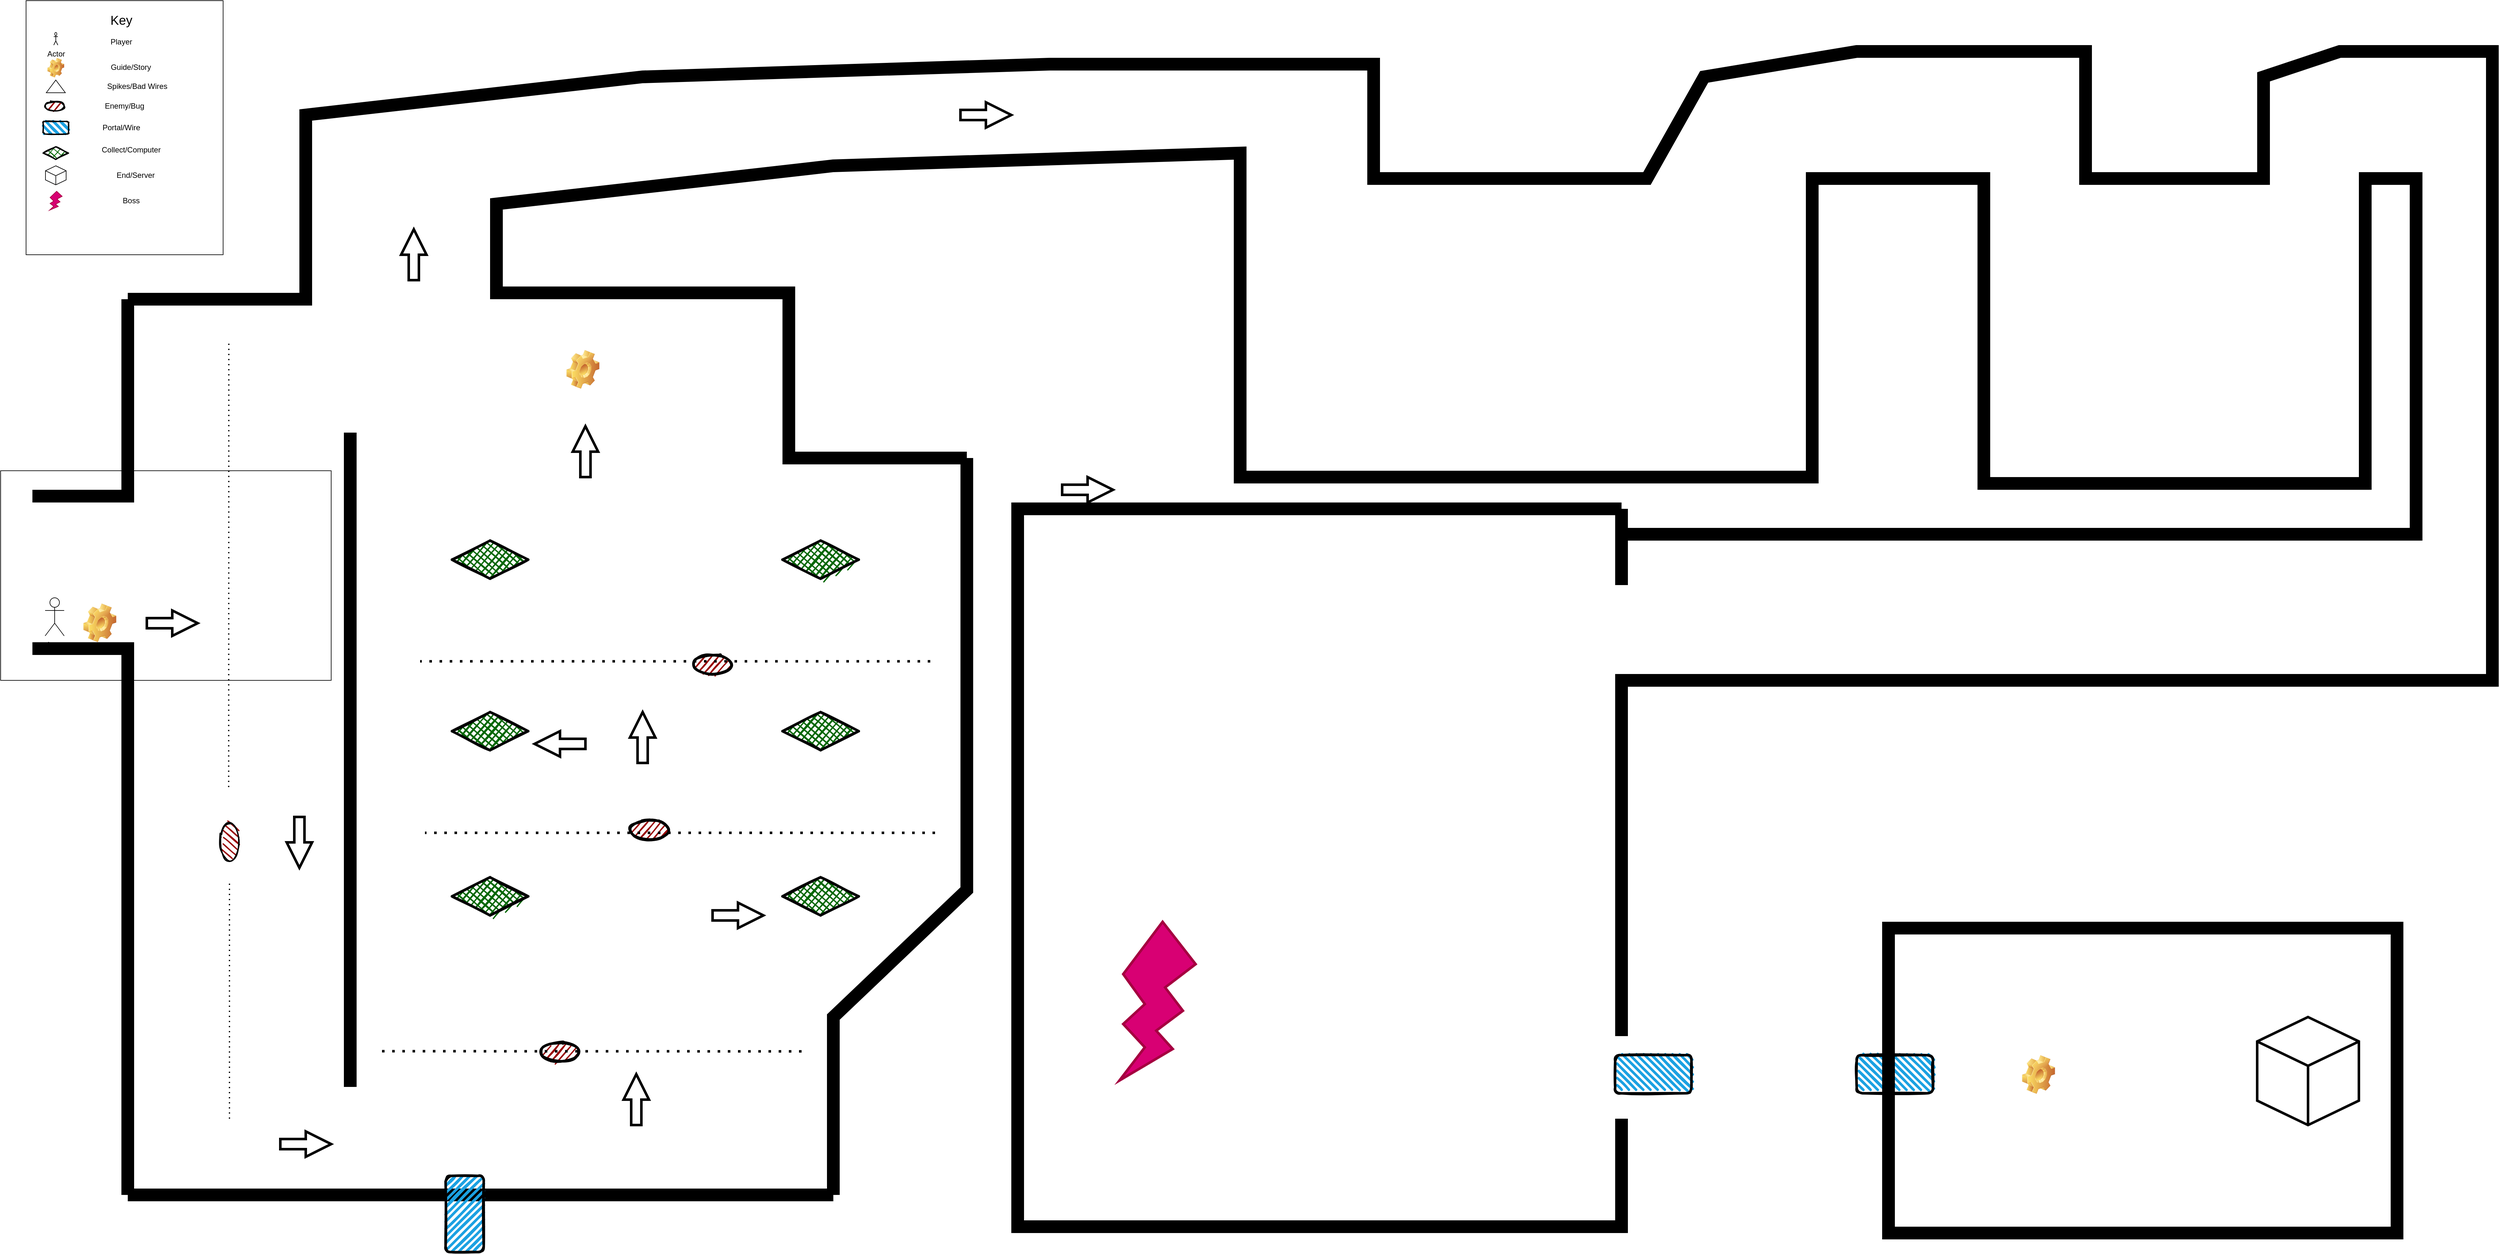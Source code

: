 <mxfile version="28.2.0">
  <diagram name="Page-1" id="zgL6Di7iJ0Y1lWAI3NUE">
    <mxGraphModel dx="6440" dy="1575" grid="1" gridSize="10" guides="1" tooltips="1" connect="1" arrows="1" fold="1" page="1" pageScale="1" pageWidth="4000" pageHeight="2100" math="0" shadow="0">
      <root>
        <mxCell id="0" />
        <mxCell id="1" parent="0" />
        <mxCell id="pp7TLM8EPcdy0YVc-8Af-1" value="" style="rounded=0;whiteSpace=wrap;html=1;fillColor=none;strokeColor=light-dark(#000000,#FF1313);" parent="1" vertex="1">
          <mxGeometry x="-4000" y="780" width="520" height="330" as="geometry" />
        </mxCell>
        <mxCell id="pp7TLM8EPcdy0YVc-8Af-3" value="" style="endArrow=none;html=1;rounded=0;strokeWidth=20;" parent="1" edge="1">
          <mxGeometry width="50" height="50" relative="1" as="geometry">
            <mxPoint x="-3950" y="820" as="sourcePoint" />
            <mxPoint x="-3800" y="510" as="targetPoint" />
            <Array as="points">
              <mxPoint x="-3800" y="820" />
            </Array>
          </mxGeometry>
        </mxCell>
        <mxCell id="pp7TLM8EPcdy0YVc-8Af-4" value="" style="endArrow=none;html=1;rounded=0;strokeWidth=20;" parent="1" edge="1">
          <mxGeometry width="50" height="50" relative="1" as="geometry">
            <mxPoint x="-3950" y="1060" as="sourcePoint" />
            <mxPoint x="-3800" y="1920" as="targetPoint" />
            <Array as="points">
              <mxPoint x="-3800" y="1060" />
            </Array>
          </mxGeometry>
        </mxCell>
        <mxCell id="pp7TLM8EPcdy0YVc-8Af-5" value="" style="endArrow=none;html=1;rounded=0;strokeWidth=20;" parent="1" edge="1">
          <mxGeometry width="50" height="50" relative="1" as="geometry">
            <mxPoint x="-3800" y="510" as="sourcePoint" />
            <mxPoint x="-3520" y="360" as="targetPoint" />
            <Array as="points">
              <mxPoint x="-3520" y="510" />
            </Array>
          </mxGeometry>
        </mxCell>
        <mxCell id="pp7TLM8EPcdy0YVc-8Af-6" value="Actor" style="shape=umlActor;verticalLabelPosition=bottom;verticalAlign=top;html=1;outlineConnect=0;" parent="1" vertex="1">
          <mxGeometry x="-3930" y="980" width="30" height="60" as="geometry" />
        </mxCell>
        <mxCell id="pp7TLM8EPcdy0YVc-8Af-7" value="" style="endArrow=none;html=1;rounded=0;strokeWidth=20;" parent="1" edge="1">
          <mxGeometry width="50" height="50" relative="1" as="geometry">
            <mxPoint x="-3800" y="1920" as="sourcePoint" />
            <mxPoint x="-2690" y="1920" as="targetPoint" />
          </mxGeometry>
        </mxCell>
        <mxCell id="pp7TLM8EPcdy0YVc-8Af-8" value="" style="endArrow=none;html=1;rounded=0;strokeWidth=20;" parent="1" edge="1">
          <mxGeometry width="50" height="50" relative="1" as="geometry">
            <mxPoint x="-2690" y="1920" as="sourcePoint" />
            <mxPoint x="-2480" y="760" as="targetPoint" />
            <Array as="points">
              <mxPoint x="-2690" y="1640" />
              <mxPoint x="-2480" y="1440" />
            </Array>
          </mxGeometry>
        </mxCell>
        <mxCell id="pp7TLM8EPcdy0YVc-8Af-9" value="" style="endArrow=none;html=1;rounded=0;strokeWidth=20;" parent="1" edge="1">
          <mxGeometry width="50" height="50" relative="1" as="geometry">
            <mxPoint x="-2480" y="760" as="sourcePoint" />
            <mxPoint x="-1450" y="880" as="targetPoint" />
            <Array as="points">
              <mxPoint x="-2760" y="760" />
              <mxPoint x="-2760" y="500" />
              <mxPoint x="-3220" y="500" />
              <mxPoint x="-3220" y="360" />
              <mxPoint x="-2690" y="300" />
              <mxPoint x="-2050" y="280" />
              <mxPoint x="-2050" y="790" />
              <mxPoint x="-1150" y="790" />
              <mxPoint x="-1150" y="320" />
              <mxPoint x="-880" y="320" />
              <mxPoint x="-880" y="800" />
              <mxPoint x="-280" y="800" />
              <mxPoint x="-280" y="320" />
              <mxPoint x="-200" y="320" />
              <mxPoint x="-200" y="880" />
              <mxPoint x="-1450" y="880" />
              <mxPoint x="-1450" y="960" />
              <mxPoint x="-1450" y="840" />
            </Array>
          </mxGeometry>
        </mxCell>
        <mxCell id="pp7TLM8EPcdy0YVc-8Af-10" value="" style="endArrow=none;html=1;rounded=0;strokeWidth=20;" parent="1" edge="1">
          <mxGeometry width="50" height="50" relative="1" as="geometry">
            <mxPoint x="-3520" y="360" as="sourcePoint" />
            <mxPoint x="-1450" y="1670" as="targetPoint" />
            <Array as="points">
              <mxPoint x="-3520" y="360" />
              <mxPoint x="-3520" y="220" />
              <mxPoint x="-2990" y="160" />
              <mxPoint x="-2350" y="140" />
              <mxPoint x="-1840" y="140" />
              <mxPoint x="-1840" y="320" />
              <mxPoint x="-1410" y="320" />
              <mxPoint x="-1320" y="160" />
              <mxPoint x="-1080" y="120" />
              <mxPoint x="-720" y="120" />
              <mxPoint x="-720" y="320" />
              <mxPoint x="-440" y="320" />
              <mxPoint x="-440" y="160" />
              <mxPoint x="-320" y="120" />
              <mxPoint x="-80" y="120" />
              <mxPoint x="-80" y="1110" />
              <mxPoint x="-1450" y="1110" />
            </Array>
          </mxGeometry>
        </mxCell>
        <mxCell id="pp7TLM8EPcdy0YVc-8Af-11" value="" style="endArrow=none;html=1;rounded=0;strokeWidth=20;" parent="1" edge="1">
          <mxGeometry width="50" height="50" relative="1" as="geometry">
            <mxPoint x="-3450" y="1670" as="sourcePoint" />
            <mxPoint x="-3450" y="1750" as="targetPoint" />
            <Array as="points">
              <mxPoint x="-3450" y="720" />
            </Array>
          </mxGeometry>
        </mxCell>
        <mxCell id="pp7TLM8EPcdy0YVc-8Af-12" value="" style="shape=image;html=1;verticalLabelPosition=bottom;verticalAlign=top;imageAspect=1;aspect=fixed;image=img/clipart/Gear_128x128.png" parent="1" vertex="1">
          <mxGeometry x="-3870" y="989" width="52" height="61" as="geometry" />
        </mxCell>
        <mxCell id="pp7TLM8EPcdy0YVc-8Af-13" value="" style="shape=image;html=1;verticalLabelPosition=bottom;verticalAlign=top;imageAspect=1;aspect=fixed;image=img/clipart/Gear_128x128.png;strokeWidth=20;" parent="1" vertex="1">
          <mxGeometry x="-3110" y="590" width="52" height="61" as="geometry" />
        </mxCell>
        <mxCell id="pp7TLM8EPcdy0YVc-8Af-14" value="" style="rhombus;whiteSpace=wrap;html=1;strokeWidth=4;fillWeight=-1;hachureGap=8;fillStyle=cross-hatch;fillColor=#006600;sketch=1;" parent="1" vertex="1">
          <mxGeometry x="-3290" y="890" width="120" height="60" as="geometry" />
        </mxCell>
        <mxCell id="pp7TLM8EPcdy0YVc-8Af-15" value="" style="rhombus;whiteSpace=wrap;html=1;strokeWidth=4;fillWeight=-1;hachureGap=8;fillStyle=cross-hatch;fillColor=#006600;sketch=1;" parent="1" vertex="1">
          <mxGeometry x="-2770" y="890" width="120" height="60" as="geometry" />
        </mxCell>
        <mxCell id="pp7TLM8EPcdy0YVc-8Af-16" value="" style="rhombus;whiteSpace=wrap;html=1;strokeWidth=4;fillWeight=-1;hachureGap=8;fillStyle=cross-hatch;fillColor=#006600;sketch=1;" parent="1" vertex="1">
          <mxGeometry x="-3290" y="1160" width="120" height="60" as="geometry" />
        </mxCell>
        <mxCell id="pp7TLM8EPcdy0YVc-8Af-17" value="" style="rhombus;whiteSpace=wrap;html=1;strokeWidth=4;fillWeight=-1;hachureGap=8;fillStyle=cross-hatch;fillColor=#006600;sketch=1;" parent="1" vertex="1">
          <mxGeometry x="-2770" y="1160" width="120" height="60" as="geometry" />
        </mxCell>
        <mxCell id="pp7TLM8EPcdy0YVc-8Af-18" value="" style="rhombus;whiteSpace=wrap;html=1;strokeWidth=4;fillWeight=-1;hachureGap=8;fillStyle=cross-hatch;fillColor=#006600;sketch=1;" parent="1" vertex="1">
          <mxGeometry x="-3290" y="1420" width="120" height="60" as="geometry" />
        </mxCell>
        <mxCell id="pp7TLM8EPcdy0YVc-8Af-19" value="" style="rhombus;whiteSpace=wrap;html=1;strokeWidth=4;fillWeight=-1;hachureGap=8;fillStyle=cross-hatch;fillColor=#006600;sketch=1;" parent="1" vertex="1">
          <mxGeometry x="-2770" y="1420" width="120" height="60" as="geometry" />
        </mxCell>
        <mxCell id="pp7TLM8EPcdy0YVc-8Af-22" value="" style="ellipse;whiteSpace=wrap;html=1;strokeWidth=4;fillWeight=2;hachureGap=8;fillColor=#990000;fillStyle=dots;sketch=1;" parent="1" vertex="1">
          <mxGeometry x="-3010" y="1330" width="60" height="30" as="geometry" />
        </mxCell>
        <mxCell id="pp7TLM8EPcdy0YVc-8Af-23" value="" style="ellipse;whiteSpace=wrap;html=1;strokeWidth=4;fillWeight=2;hachureGap=8;fillColor=#990000;fillStyle=dots;sketch=1;" parent="1" vertex="1">
          <mxGeometry x="-2910" y="1070" width="60" height="30" as="geometry" />
        </mxCell>
        <mxCell id="pp7TLM8EPcdy0YVc-8Af-24" value="" style="ellipse;whiteSpace=wrap;html=1;strokeWidth=4;fillWeight=2;hachureGap=8;fillColor=#990000;fillStyle=dots;sketch=1;" parent="1" vertex="1">
          <mxGeometry x="-3150" y="1680" width="60" height="30" as="geometry" />
        </mxCell>
        <mxCell id="pp7TLM8EPcdy0YVc-8Af-28" value="" style="rounded=1;whiteSpace=wrap;html=1;strokeWidth=4;fillWeight=4;hachureGap=8;hachureAngle=45;fillColor=#1ba1e2;sketch=1;rotation=90;" parent="1" vertex="1">
          <mxGeometry x="-3330" y="1920" width="120" height="60" as="geometry" />
        </mxCell>
        <mxCell id="pp7TLM8EPcdy0YVc-8Af-29" value="" style="ellipse;whiteSpace=wrap;html=1;strokeWidth=2;fillWeight=2;hachureGap=8;fillColor=#990000;fillStyle=dots;sketch=1;rotation=-90;" parent="1" vertex="1">
          <mxGeometry x="-3670" y="1350" width="60" height="30" as="geometry" />
        </mxCell>
        <mxCell id="pp7TLM8EPcdy0YVc-8Af-30" value="" style="endArrow=none;dashed=1;html=1;dashPattern=1 3;strokeWidth=2;rounded=0;" parent="1" edge="1">
          <mxGeometry width="50" height="50" relative="1" as="geometry">
            <mxPoint x="-3640" y="1430" as="sourcePoint" />
            <mxPoint x="-3640" y="1800" as="targetPoint" />
          </mxGeometry>
        </mxCell>
        <mxCell id="pp7TLM8EPcdy0YVc-8Af-31" value="" style="endArrow=none;dashed=1;html=1;dashPattern=1 3;strokeWidth=2;rounded=0;" parent="1" edge="1">
          <mxGeometry width="50" height="50" relative="1" as="geometry">
            <mxPoint x="-3641" y="580" as="sourcePoint" />
            <mxPoint x="-3641.25" y="1280" as="targetPoint" />
          </mxGeometry>
        </mxCell>
        <mxCell id="pp7TLM8EPcdy0YVc-8Af-32" value="" style="endArrow=none;dashed=1;html=1;dashPattern=1 3;strokeWidth=4;rounded=0;" parent="1" edge="1">
          <mxGeometry width="50" height="50" relative="1" as="geometry">
            <mxPoint x="-2530" y="1350" as="sourcePoint" />
            <mxPoint x="-3332.5" y="1350" as="targetPoint" />
          </mxGeometry>
        </mxCell>
        <mxCell id="pp7TLM8EPcdy0YVc-8Af-33" value="" style="endArrow=none;dashed=1;html=1;dashPattern=1 3;strokeWidth=4;rounded=0;" parent="1" edge="1">
          <mxGeometry width="50" height="50" relative="1" as="geometry">
            <mxPoint x="-2740" y="1694" as="sourcePoint" />
            <mxPoint x="-3410" y="1693.75" as="targetPoint" />
          </mxGeometry>
        </mxCell>
        <mxCell id="pp7TLM8EPcdy0YVc-8Af-34" value="" style="endArrow=none;dashed=1;html=1;dashPattern=1 3;strokeWidth=4;rounded=0;" parent="1" edge="1">
          <mxGeometry width="50" height="50" relative="1" as="geometry">
            <mxPoint x="-2537.5" y="1080" as="sourcePoint" />
            <mxPoint x="-3340" y="1080" as="targetPoint" />
          </mxGeometry>
        </mxCell>
        <mxCell id="pp7TLM8EPcdy0YVc-8Af-35" value="" style="html=1;shadow=0;dashed=0;align=center;verticalAlign=middle;shape=mxgraph.arrows2.arrow;dy=0.6;dx=40;notch=0;strokeWidth=4;" parent="1" vertex="1">
          <mxGeometry x="-3770" y="1000" width="80" height="40" as="geometry" />
        </mxCell>
        <mxCell id="pp7TLM8EPcdy0YVc-8Af-41" value="" style="html=1;shadow=0;dashed=0;align=center;verticalAlign=middle;shape=mxgraph.arrows2.arrow;dy=0.6;dx=40;notch=0;rotation=90;strokeWidth=4;" parent="1" vertex="1">
          <mxGeometry x="-3570" y="1345" width="80" height="40" as="geometry" />
        </mxCell>
        <mxCell id="pp7TLM8EPcdy0YVc-8Af-42" value="" style="html=1;shadow=0;dashed=0;align=center;verticalAlign=middle;shape=mxgraph.arrows2.arrow;dy=0.6;dx=40;notch=0;strokeWidth=4;" parent="1" vertex="1">
          <mxGeometry x="-2330" y="790" width="80" height="40" as="geometry" />
        </mxCell>
        <mxCell id="pp7TLM8EPcdy0YVc-8Af-43" value="" style="html=1;shadow=0;dashed=0;align=center;verticalAlign=middle;shape=mxgraph.arrows2.arrow;dy=0.6;dx=40;notch=0;strokeWidth=4;" parent="1" vertex="1">
          <mxGeometry x="-3560" y="1820" width="80" height="40" as="geometry" />
        </mxCell>
        <mxCell id="pp7TLM8EPcdy0YVc-8Af-44" value="" style="html=1;shadow=0;dashed=0;align=center;verticalAlign=middle;shape=mxgraph.arrows2.arrow;dy=0.6;dx=40;notch=0;rotation=-90;strokeWidth=4;" parent="1" vertex="1">
          <mxGeometry x="-3040" y="1750" width="80" height="40" as="geometry" />
        </mxCell>
        <mxCell id="pp7TLM8EPcdy0YVc-8Af-45" value="" style="html=1;shadow=0;dashed=0;align=center;verticalAlign=middle;shape=mxgraph.arrows2.arrow;dy=0.6;dx=40;notch=0;rotation=-90;strokeWidth=4;" parent="1" vertex="1">
          <mxGeometry x="-3030" y="1180" width="80" height="40" as="geometry" />
        </mxCell>
        <mxCell id="pp7TLM8EPcdy0YVc-8Af-46" value="" style="html=1;shadow=0;dashed=0;align=center;verticalAlign=middle;shape=mxgraph.arrows2.arrow;dy=0.6;dx=40;notch=0;strokeWidth=4;" parent="1" vertex="1">
          <mxGeometry x="-2880" y="1460" width="80" height="40" as="geometry" />
        </mxCell>
        <mxCell id="pp7TLM8EPcdy0YVc-8Af-47" value="" style="html=1;shadow=0;dashed=0;align=center;verticalAlign=middle;shape=mxgraph.arrows2.arrow;dy=0.6;dx=40;notch=0;rotation=-180;strokeWidth=4;" parent="1" vertex="1">
          <mxGeometry x="-3160" y="1190" width="80" height="40" as="geometry" />
        </mxCell>
        <mxCell id="pp7TLM8EPcdy0YVc-8Af-48" value="" style="html=1;shadow=0;dashed=0;align=center;verticalAlign=middle;shape=mxgraph.arrows2.arrow;dy=0.6;dx=40;notch=0;rotation=-90;strokeWidth=4;" parent="1" vertex="1">
          <mxGeometry x="-3120" y="730" width="80" height="40" as="geometry" />
        </mxCell>
        <mxCell id="pp7TLM8EPcdy0YVc-8Af-49" value="" style="html=1;shadow=0;dashed=0;align=center;verticalAlign=middle;shape=mxgraph.arrows2.arrow;dy=0.6;dx=40;notch=0;rotation=-90;strokeWidth=4;" parent="1" vertex="1">
          <mxGeometry x="-3390" y="420" width="80" height="40" as="geometry" />
        </mxCell>
        <mxCell id="pp7TLM8EPcdy0YVc-8Af-50" value="" style="html=1;shadow=0;dashed=0;align=center;verticalAlign=middle;shape=mxgraph.arrows2.arrow;dy=0.6;dx=40;notch=0;strokeWidth=4;" parent="1" vertex="1">
          <mxGeometry x="-2490" y="200" width="80" height="40" as="geometry" />
        </mxCell>
        <mxCell id="SpKNN2W-1FVL2pdGVRqN-1" value="" style="rounded=0;whiteSpace=wrap;html=1;" vertex="1" parent="1">
          <mxGeometry x="-3960" y="40" width="310" height="400" as="geometry" />
        </mxCell>
        <mxCell id="SpKNN2W-1FVL2pdGVRqN-2" value="" style="shape=image;html=1;verticalLabelPosition=bottom;verticalAlign=top;imageAspect=1;aspect=fixed;image=img/clipart/Gear_128x128.png" vertex="1" parent="1">
          <mxGeometry x="-3926.43" y="130" width="26.43" height="31" as="geometry" />
        </mxCell>
        <mxCell id="SpKNN2W-1FVL2pdGVRqN-3" value="&lt;font style=&quot;font-size: 20px;&quot;&gt;Key&lt;/font&gt;" style="text;html=1;align=center;verticalAlign=middle;whiteSpace=wrap;rounded=0;" vertex="1" parent="1">
          <mxGeometry x="-3860" y="60" width="100" height="20" as="geometry" />
        </mxCell>
        <mxCell id="SpKNN2W-1FVL2pdGVRqN-4" value="Player" style="text;html=1;align=center;verticalAlign=middle;whiteSpace=wrap;rounded=0;" vertex="1" parent="1">
          <mxGeometry x="-3840" y="90" width="60" height="30" as="geometry" />
        </mxCell>
        <mxCell id="SpKNN2W-1FVL2pdGVRqN-6" value="Guide/Story" style="text;html=1;align=center;verticalAlign=middle;whiteSpace=wrap;rounded=0;" vertex="1" parent="1">
          <mxGeometry x="-3840" y="130" width="90" height="30" as="geometry" />
        </mxCell>
        <mxCell id="SpKNN2W-1FVL2pdGVRqN-7" value="Spikes/Bad Wires" style="text;html=1;align=center;verticalAlign=middle;whiteSpace=wrap;rounded=0;" vertex="1" parent="1">
          <mxGeometry x="-3840" y="160" width="110" height="30" as="geometry" />
        </mxCell>
        <mxCell id="SpKNN2W-1FVL2pdGVRqN-8" value="Enemy/Bug" style="text;html=1;align=center;verticalAlign=middle;whiteSpace=wrap;rounded=0;" vertex="1" parent="1">
          <mxGeometry x="-3840" y="191" width="70" height="30" as="geometry" />
        </mxCell>
        <mxCell id="SpKNN2W-1FVL2pdGVRqN-9" value="Portal/Wire" style="text;html=1;align=center;verticalAlign=middle;whiteSpace=wrap;rounded=0;" vertex="1" parent="1">
          <mxGeometry x="-3840" y="225" width="60" height="30" as="geometry" />
        </mxCell>
        <mxCell id="SpKNN2W-1FVL2pdGVRqN-10" value="" style="triangle;whiteSpace=wrap;html=1;rotation=-90;" vertex="1" parent="1">
          <mxGeometry x="-3923.21" y="160" width="20" height="30" as="geometry" />
        </mxCell>
        <mxCell id="SpKNN2W-1FVL2pdGVRqN-11" value="Actor" style="shape=umlActor;verticalLabelPosition=bottom;verticalAlign=top;html=1;outlineConnect=0;" vertex="1" parent="1">
          <mxGeometry x="-3916.43" y="90" width="6.43" height="20" as="geometry" />
        </mxCell>
        <mxCell id="SpKNN2W-1FVL2pdGVRqN-12" value="" style="ellipse;whiteSpace=wrap;html=1;strokeWidth=2;fillWeight=2;hachureGap=8;fillColor=#990000;fillStyle=dots;sketch=1;" vertex="1" parent="1">
          <mxGeometry x="-3930" y="198.5" width="30" height="15" as="geometry" />
        </mxCell>
        <mxCell id="SpKNN2W-1FVL2pdGVRqN-13" value="" style="rounded=1;whiteSpace=wrap;html=1;strokeWidth=2;fillWeight=4;hachureGap=8;hachureAngle=45;fillColor=#1ba1e2;sketch=1;" vertex="1" parent="1">
          <mxGeometry x="-3933.21" y="230" width="40" height="20" as="geometry" />
        </mxCell>
        <mxCell id="SpKNN2W-1FVL2pdGVRqN-15" value="" style="rhombus;whiteSpace=wrap;html=1;strokeWidth=2;fillWeight=-1;hachureGap=8;fillStyle=cross-hatch;fillColor=#006600;sketch=1;" vertex="1" parent="1">
          <mxGeometry x="-3933.21" y="270" width="40" height="20" as="geometry" />
        </mxCell>
        <mxCell id="SpKNN2W-1FVL2pdGVRqN-16" value="Collect/Computer" style="text;html=1;align=center;verticalAlign=middle;whiteSpace=wrap;rounded=0;" vertex="1" parent="1">
          <mxGeometry x="-3852.5" y="260" width="115" height="30" as="geometry" />
        </mxCell>
        <mxCell id="SpKNN2W-1FVL2pdGVRqN-17" value="" style="html=1;whiteSpace=wrap;shape=isoCube2;backgroundOutline=1;isoAngle=15;" vertex="1" parent="1">
          <mxGeometry x="-3929.46" y="300" width="32.5" height="30" as="geometry" />
        </mxCell>
        <mxCell id="SpKNN2W-1FVL2pdGVRqN-18" value="End/Server" style="text;html=1;align=center;verticalAlign=middle;whiteSpace=wrap;rounded=0;" vertex="1" parent="1">
          <mxGeometry x="-3845" y="300" width="115" height="30" as="geometry" />
        </mxCell>
        <mxCell id="SpKNN2W-1FVL2pdGVRqN-19" value="" style="verticalLabelPosition=bottom;verticalAlign=top;html=1;shape=mxgraph.basic.flash;fillColor=light-dark(#D80073,#FF0000);fontColor=#ffffff;strokeColor=#A50040;" vertex="1" parent="1">
          <mxGeometry x="-3923.21" y="340" width="20" height="30" as="geometry" />
        </mxCell>
        <mxCell id="SpKNN2W-1FVL2pdGVRqN-20" value="Boss" style="text;html=1;align=center;verticalAlign=middle;whiteSpace=wrap;rounded=0;" vertex="1" parent="1">
          <mxGeometry x="-3852.5" y="340" width="115" height="30" as="geometry" />
        </mxCell>
        <mxCell id="SpKNN2W-1FVL2pdGVRqN-21" value="" style="verticalLabelPosition=bottom;verticalAlign=top;html=1;shape=mxgraph.basic.flash;fillColor=light-dark(#D80073,#FF0000);fontColor=#ffffff;strokeColor=#A50040;strokeWidth=4;" vertex="1" parent="1">
          <mxGeometry x="-2240" y="1490" width="120" height="250" as="geometry" />
        </mxCell>
        <mxCell id="SpKNN2W-1FVL2pdGVRqN-22" value="" style="endArrow=none;html=1;rounded=0;strokeWidth=20;" edge="1" parent="1">
          <mxGeometry width="50" height="50" relative="1" as="geometry">
            <mxPoint x="-1450" y="1800" as="sourcePoint" />
            <mxPoint x="-1450" y="840" as="targetPoint" />
            <Array as="points">
              <mxPoint x="-1450" y="1970" />
              <mxPoint x="-2400" y="1970" />
              <mxPoint x="-2400" y="840" />
            </Array>
          </mxGeometry>
        </mxCell>
        <mxCell id="SpKNN2W-1FVL2pdGVRqN-23" value="" style="rounded=1;whiteSpace=wrap;html=1;strokeWidth=4;fillWeight=4;hachureGap=8;hachureAngle=45;fillColor=#1ba1e2;sketch=1;" vertex="1" parent="1">
          <mxGeometry x="-1460" y="1700" width="120" height="60" as="geometry" />
        </mxCell>
        <mxCell id="SpKNN2W-1FVL2pdGVRqN-24" value="" style="rounded=1;whiteSpace=wrap;html=1;strokeWidth=4;fillWeight=4;hachureGap=8;hachureAngle=45;fillColor=#1ba1e2;sketch=1;" vertex="1" parent="1">
          <mxGeometry x="-1080" y="1700" width="120" height="60" as="geometry" />
        </mxCell>
        <mxCell id="SpKNN2W-1FVL2pdGVRqN-25" value="" style="rounded=0;whiteSpace=wrap;html=1;fillColor=none;strokeWidth=20;" vertex="1" parent="1">
          <mxGeometry x="-1030" y="1500" width="800" height="480" as="geometry" />
        </mxCell>
        <mxCell id="SpKNN2W-1FVL2pdGVRqN-26" value="" style="html=1;whiteSpace=wrap;shape=isoCube2;backgroundOutline=1;isoAngle=15;strokeWidth=4;" vertex="1" parent="1">
          <mxGeometry x="-450" y="1640" width="160" height="170" as="geometry" />
        </mxCell>
        <mxCell id="SpKNN2W-1FVL2pdGVRqN-27" value="" style="shape=image;html=1;verticalLabelPosition=bottom;verticalAlign=top;imageAspect=1;aspect=fixed;image=img/clipart/Gear_128x128.png;strokeWidth=20;" vertex="1" parent="1">
          <mxGeometry x="-820" y="1700" width="52" height="61" as="geometry" />
        </mxCell>
      </root>
    </mxGraphModel>
  </diagram>
</mxfile>
